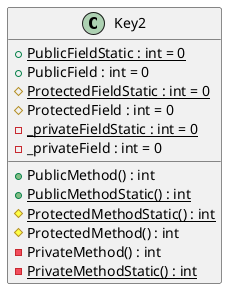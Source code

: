 @startuml
class Key2 {
    + {static} PublicFieldStatic : int = 0
    + PublicField : int = 0
    # {static} ProtectedFieldStatic : int = 0
    # ProtectedField : int = 0
    - {static} _privateFieldStatic : int = 0
    - _privateField : int = 0
    + PublicMethod() : int
    + {static} PublicMethodStatic() : int
    # {static} ProtectedMethodStatic() : int
    # ProtectedMethod() : int
    - PrivateMethod() : int
    - {static} PrivateMethodStatic() : int
}
@enduml
